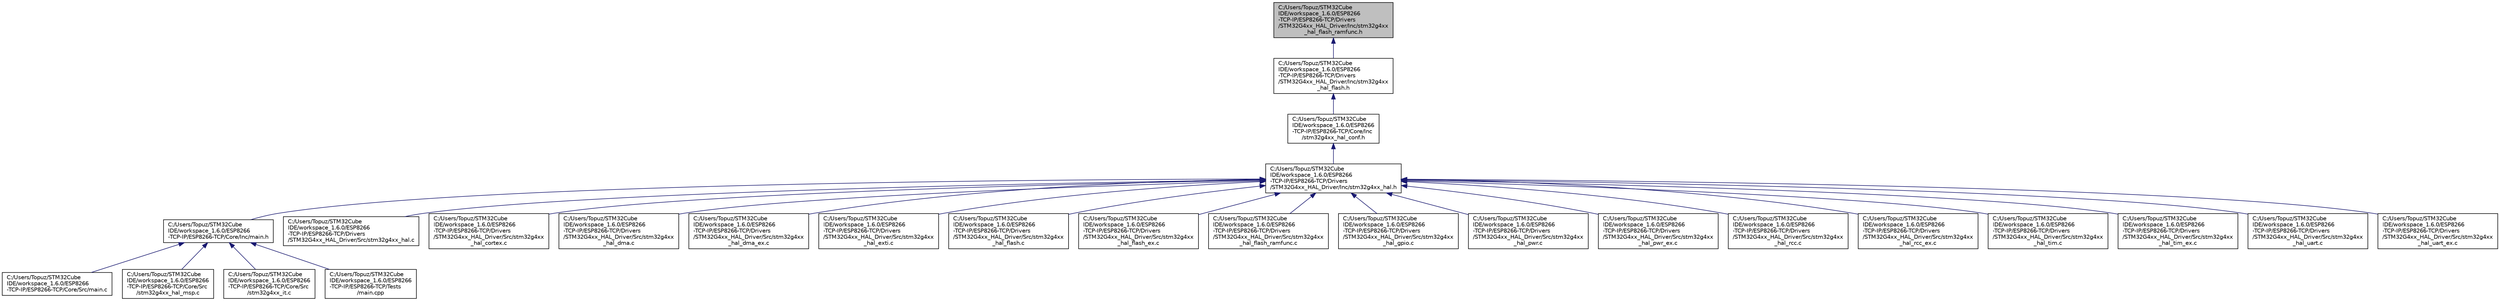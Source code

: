 digraph "C:/Users/Topuz/STM32CubeIDE/workspace_1.6.0/ESP8266-TCP-IP/ESP8266-TCP/Drivers/STM32G4xx_HAL_Driver/Inc/stm32g4xx_hal_flash_ramfunc.h"
{
 // LATEX_PDF_SIZE
  edge [fontname="Helvetica",fontsize="10",labelfontname="Helvetica",labelfontsize="10"];
  node [fontname="Helvetica",fontsize="10",shape=record];
  Node1 [label="C:/Users/Topuz/STM32Cube\lIDE/workspace_1.6.0/ESP8266\l-TCP-IP/ESP8266-TCP/Drivers\l/STM32G4xx_HAL_Driver/Inc/stm32g4xx\l_hal_flash_ramfunc.h",height=0.2,width=0.4,color="black", fillcolor="grey75", style="filled", fontcolor="black",tooltip="Header file of FLASH RAMFUNC driver."];
  Node1 -> Node2 [dir="back",color="midnightblue",fontsize="10",style="solid",fontname="Helvetica"];
  Node2 [label="C:/Users/Topuz/STM32Cube\lIDE/workspace_1.6.0/ESP8266\l-TCP-IP/ESP8266-TCP/Drivers\l/STM32G4xx_HAL_Driver/Inc/stm32g4xx\l_hal_flash.h",height=0.2,width=0.4,color="black", fillcolor="white", style="filled",URL="$stm32g4xx__hal__flash_8h.html",tooltip="Header file of FLASH HAL module."];
  Node2 -> Node3 [dir="back",color="midnightblue",fontsize="10",style="solid",fontname="Helvetica"];
  Node3 [label="C:/Users/Topuz/STM32Cube\lIDE/workspace_1.6.0/ESP8266\l-TCP-IP/ESP8266-TCP/Core/Inc\l/stm32g4xx_hal_conf.h",height=0.2,width=0.4,color="black", fillcolor="white", style="filled",URL="$stm32g4xx__hal__conf_8h.html",tooltip="HAL configuration file."];
  Node3 -> Node4 [dir="back",color="midnightblue",fontsize="10",style="solid",fontname="Helvetica"];
  Node4 [label="C:/Users/Topuz/STM32Cube\lIDE/workspace_1.6.0/ESP8266\l-TCP-IP/ESP8266-TCP/Drivers\l/STM32G4xx_HAL_Driver/Inc/stm32g4xx_hal.h",height=0.2,width=0.4,color="black", fillcolor="white", style="filled",URL="$stm32g4xx__hal_8h.html",tooltip="This file contains all the functions prototypes for the HAL module driver."];
  Node4 -> Node5 [dir="back",color="midnightblue",fontsize="10",style="solid",fontname="Helvetica"];
  Node5 [label="C:/Users/Topuz/STM32Cube\lIDE/workspace_1.6.0/ESP8266\l-TCP-IP/ESP8266-TCP/Core/Inc/main.h",height=0.2,width=0.4,color="black", fillcolor="white", style="filled",URL="$main_8h.html",tooltip=": Header for main.c file."];
  Node5 -> Node6 [dir="back",color="midnightblue",fontsize="10",style="solid",fontname="Helvetica"];
  Node6 [label="C:/Users/Topuz/STM32Cube\lIDE/workspace_1.6.0/ESP8266\l-TCP-IP/ESP8266-TCP/Core/Src/main.c",height=0.2,width=0.4,color="black", fillcolor="white", style="filled",URL="$main_8c.html",tooltip=": Main program body"];
  Node5 -> Node7 [dir="back",color="midnightblue",fontsize="10",style="solid",fontname="Helvetica"];
  Node7 [label="C:/Users/Topuz/STM32Cube\lIDE/workspace_1.6.0/ESP8266\l-TCP-IP/ESP8266-TCP/Core/Src\l/stm32g4xx_hal_msp.c",height=0.2,width=0.4,color="black", fillcolor="white", style="filled",URL="$stm32g4xx__hal__msp_8c.html",tooltip="This file provides code for the MSP Initialization and de-Initialization codes."];
  Node5 -> Node8 [dir="back",color="midnightblue",fontsize="10",style="solid",fontname="Helvetica"];
  Node8 [label="C:/Users/Topuz/STM32Cube\lIDE/workspace_1.6.0/ESP8266\l-TCP-IP/ESP8266-TCP/Core/Src\l/stm32g4xx_it.c",height=0.2,width=0.4,color="black", fillcolor="white", style="filled",URL="$stm32g4xx__it_8c.html",tooltip="Interrupt Service Routines."];
  Node5 -> Node9 [dir="back",color="midnightblue",fontsize="10",style="solid",fontname="Helvetica"];
  Node9 [label="C:/Users/Topuz/STM32Cube\lIDE/workspace_1.6.0/ESP8266\l-TCP-IP/ESP8266-TCP/Tests\l/main.cpp",height=0.2,width=0.4,color="black", fillcolor="white", style="filled",URL="$main_8cpp.html",tooltip=" "];
  Node4 -> Node10 [dir="back",color="midnightblue",fontsize="10",style="solid",fontname="Helvetica"];
  Node10 [label="C:/Users/Topuz/STM32Cube\lIDE/workspace_1.6.0/ESP8266\l-TCP-IP/ESP8266-TCP/Drivers\l/STM32G4xx_HAL_Driver/Src/stm32g4xx_hal.c",height=0.2,width=0.4,color="black", fillcolor="white", style="filled",URL="$stm32g4xx__hal_8c.html",tooltip="HAL module driver. This is the common part of the HAL initialization."];
  Node4 -> Node11 [dir="back",color="midnightblue",fontsize="10",style="solid",fontname="Helvetica"];
  Node11 [label="C:/Users/Topuz/STM32Cube\lIDE/workspace_1.6.0/ESP8266\l-TCP-IP/ESP8266-TCP/Drivers\l/STM32G4xx_HAL_Driver/Src/stm32g4xx\l_hal_cortex.c",height=0.2,width=0.4,color="black", fillcolor="white", style="filled",URL="$stm32g4xx__hal__cortex_8c.html",tooltip="CORTEX HAL module driver. This file provides firmware functions to manage the following functionaliti..."];
  Node4 -> Node12 [dir="back",color="midnightblue",fontsize="10",style="solid",fontname="Helvetica"];
  Node12 [label="C:/Users/Topuz/STM32Cube\lIDE/workspace_1.6.0/ESP8266\l-TCP-IP/ESP8266-TCP/Drivers\l/STM32G4xx_HAL_Driver/Src/stm32g4xx\l_hal_dma.c",height=0.2,width=0.4,color="black", fillcolor="white", style="filled",URL="$stm32g4xx__hal__dma_8c.html",tooltip="DMA HAL module driver. This file provides firmware functions to manage the following functionalities ..."];
  Node4 -> Node13 [dir="back",color="midnightblue",fontsize="10",style="solid",fontname="Helvetica"];
  Node13 [label="C:/Users/Topuz/STM32Cube\lIDE/workspace_1.6.0/ESP8266\l-TCP-IP/ESP8266-TCP/Drivers\l/STM32G4xx_HAL_Driver/Src/stm32g4xx\l_hal_dma_ex.c",height=0.2,width=0.4,color="black", fillcolor="white", style="filled",URL="$stm32g4xx__hal__dma__ex_8c.html",tooltip="DMA Extension HAL module driver This file provides firmware functions to manage the following functio..."];
  Node4 -> Node14 [dir="back",color="midnightblue",fontsize="10",style="solid",fontname="Helvetica"];
  Node14 [label="C:/Users/Topuz/STM32Cube\lIDE/workspace_1.6.0/ESP8266\l-TCP-IP/ESP8266-TCP/Drivers\l/STM32G4xx_HAL_Driver/Src/stm32g4xx\l_hal_exti.c",height=0.2,width=0.4,color="black", fillcolor="white", style="filled",URL="$stm32g4xx__hal__exti_8c.html",tooltip="EXTI HAL module driver. This file provides firmware functions to manage the following functionalities..."];
  Node4 -> Node15 [dir="back",color="midnightblue",fontsize="10",style="solid",fontname="Helvetica"];
  Node15 [label="C:/Users/Topuz/STM32Cube\lIDE/workspace_1.6.0/ESP8266\l-TCP-IP/ESP8266-TCP/Drivers\l/STM32G4xx_HAL_Driver/Src/stm32g4xx\l_hal_flash.c",height=0.2,width=0.4,color="black", fillcolor="white", style="filled",URL="$stm32g4xx__hal__flash_8c.html",tooltip="FLASH HAL module driver. This file provides firmware functions to manage the following functionalitie..."];
  Node4 -> Node16 [dir="back",color="midnightblue",fontsize="10",style="solid",fontname="Helvetica"];
  Node16 [label="C:/Users/Topuz/STM32Cube\lIDE/workspace_1.6.0/ESP8266\l-TCP-IP/ESP8266-TCP/Drivers\l/STM32G4xx_HAL_Driver/Src/stm32g4xx\l_hal_flash_ex.c",height=0.2,width=0.4,color="black", fillcolor="white", style="filled",URL="$stm32g4xx__hal__flash__ex_8c.html",tooltip="Extended FLASH HAL module driver. This file provides firmware functions to manage the following funct..."];
  Node4 -> Node17 [dir="back",color="midnightblue",fontsize="10",style="solid",fontname="Helvetica"];
  Node17 [label="C:/Users/Topuz/STM32Cube\lIDE/workspace_1.6.0/ESP8266\l-TCP-IP/ESP8266-TCP/Drivers\l/STM32G4xx_HAL_Driver/Src/stm32g4xx\l_hal_flash_ramfunc.c",height=0.2,width=0.4,color="black", fillcolor="white", style="filled",URL="$stm32g4xx__hal__flash__ramfunc_8c.html",tooltip="FLASH RAMFUNC driver. This file provides a Flash firmware functions which should be executed from int..."];
  Node4 -> Node18 [dir="back",color="midnightblue",fontsize="10",style="solid",fontname="Helvetica"];
  Node18 [label="C:/Users/Topuz/STM32Cube\lIDE/workspace_1.6.0/ESP8266\l-TCP-IP/ESP8266-TCP/Drivers\l/STM32G4xx_HAL_Driver/Src/stm32g4xx\l_hal_gpio.c",height=0.2,width=0.4,color="black", fillcolor="white", style="filled",URL="$stm32g4xx__hal__gpio_8c.html",tooltip="GPIO HAL module driver. This file provides firmware functions to manage the following functionalities..."];
  Node4 -> Node19 [dir="back",color="midnightblue",fontsize="10",style="solid",fontname="Helvetica"];
  Node19 [label="C:/Users/Topuz/STM32Cube\lIDE/workspace_1.6.0/ESP8266\l-TCP-IP/ESP8266-TCP/Drivers\l/STM32G4xx_HAL_Driver/Src/stm32g4xx\l_hal_pwr.c",height=0.2,width=0.4,color="black", fillcolor="white", style="filled",URL="$stm32g4xx__hal__pwr_8c.html",tooltip="PWR HAL module driver. This file provides firmware functions to manage the following functionalities ..."];
  Node4 -> Node20 [dir="back",color="midnightblue",fontsize="10",style="solid",fontname="Helvetica"];
  Node20 [label="C:/Users/Topuz/STM32Cube\lIDE/workspace_1.6.0/ESP8266\l-TCP-IP/ESP8266-TCP/Drivers\l/STM32G4xx_HAL_Driver/Src/stm32g4xx\l_hal_pwr_ex.c",height=0.2,width=0.4,color="black", fillcolor="white", style="filled",URL="$stm32g4xx__hal__pwr__ex_8c.html",tooltip="Extended PWR HAL module driver. This file provides firmware functions to manage the following functio..."];
  Node4 -> Node21 [dir="back",color="midnightblue",fontsize="10",style="solid",fontname="Helvetica"];
  Node21 [label="C:/Users/Topuz/STM32Cube\lIDE/workspace_1.6.0/ESP8266\l-TCP-IP/ESP8266-TCP/Drivers\l/STM32G4xx_HAL_Driver/Src/stm32g4xx\l_hal_rcc.c",height=0.2,width=0.4,color="black", fillcolor="white", style="filled",URL="$stm32g4xx__hal__rcc_8c.html",tooltip="RCC HAL module driver. This file provides firmware functions to manage the following functionalities ..."];
  Node4 -> Node22 [dir="back",color="midnightblue",fontsize="10",style="solid",fontname="Helvetica"];
  Node22 [label="C:/Users/Topuz/STM32Cube\lIDE/workspace_1.6.0/ESP8266\l-TCP-IP/ESP8266-TCP/Drivers\l/STM32G4xx_HAL_Driver/Src/stm32g4xx\l_hal_rcc_ex.c",height=0.2,width=0.4,color="black", fillcolor="white", style="filled",URL="$stm32g4xx__hal__rcc__ex_8c.html",tooltip="Extended RCC HAL module driver. This file provides firmware functions to manage the following functio..."];
  Node4 -> Node23 [dir="back",color="midnightblue",fontsize="10",style="solid",fontname="Helvetica"];
  Node23 [label="C:/Users/Topuz/STM32Cube\lIDE/workspace_1.6.0/ESP8266\l-TCP-IP/ESP8266-TCP/Drivers\l/STM32G4xx_HAL_Driver/Src/stm32g4xx\l_hal_tim.c",height=0.2,width=0.4,color="black", fillcolor="white", style="filled",URL="$stm32g4xx__hal__tim_8c.html",tooltip="TIM HAL module driver. This file provides firmware functions to manage the following functionalities ..."];
  Node4 -> Node24 [dir="back",color="midnightblue",fontsize="10",style="solid",fontname="Helvetica"];
  Node24 [label="C:/Users/Topuz/STM32Cube\lIDE/workspace_1.6.0/ESP8266\l-TCP-IP/ESP8266-TCP/Drivers\l/STM32G4xx_HAL_Driver/Src/stm32g4xx\l_hal_tim_ex.c",height=0.2,width=0.4,color="black", fillcolor="white", style="filled",URL="$stm32g4xx__hal__tim__ex_8c.html",tooltip="TIM HAL module driver. This file provides firmware functions to manage the following functionalities ..."];
  Node4 -> Node25 [dir="back",color="midnightblue",fontsize="10",style="solid",fontname="Helvetica"];
  Node25 [label="C:/Users/Topuz/STM32Cube\lIDE/workspace_1.6.0/ESP8266\l-TCP-IP/ESP8266-TCP/Drivers\l/STM32G4xx_HAL_Driver/Src/stm32g4xx\l_hal_uart.c",height=0.2,width=0.4,color="black", fillcolor="white", style="filled",URL="$stm32g4xx__hal__uart_8c.html",tooltip="UART HAL module driver. This file provides firmware functions to manage the following functionalities..."];
  Node4 -> Node26 [dir="back",color="midnightblue",fontsize="10",style="solid",fontname="Helvetica"];
  Node26 [label="C:/Users/Topuz/STM32Cube\lIDE/workspace_1.6.0/ESP8266\l-TCP-IP/ESP8266-TCP/Drivers\l/STM32G4xx_HAL_Driver/Src/stm32g4xx\l_hal_uart_ex.c",height=0.2,width=0.4,color="black", fillcolor="white", style="filled",URL="$stm32g4xx__hal__uart__ex_8c.html",tooltip="Extended UART HAL module driver. This file provides firmware functions to manage the following extend..."];
}
